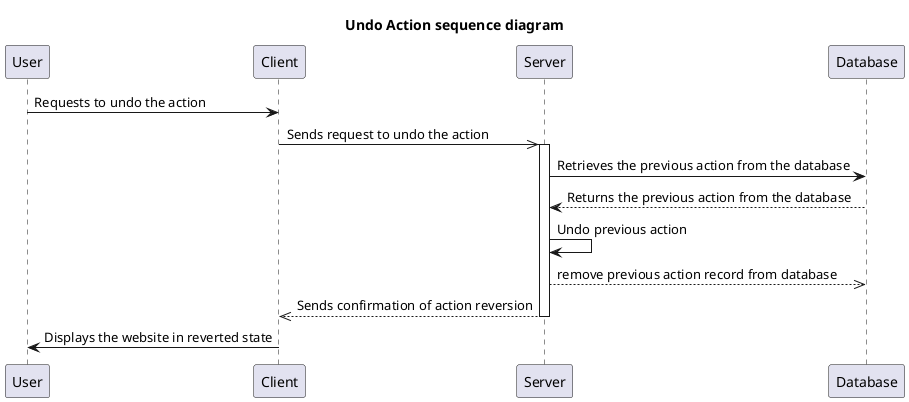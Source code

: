 @startuml
Participant User
Participant Client
Participant Server
Participant Database
title Undo Action sequence diagram


User->Client: Requests to undo the action
Client->>Server: Sends request to undo the action

activate Server
Server->Database: Retrieves the previous action from the database
Database-->Server: Returns the previous action from the database

Server -> Server: Undo previous action
Server-->>Database: remove previous action record from database


Server-->>Client: Sends confirmation of action reversion
deactivate Server

Client->User: Displays the website in reverted state

@enduml
